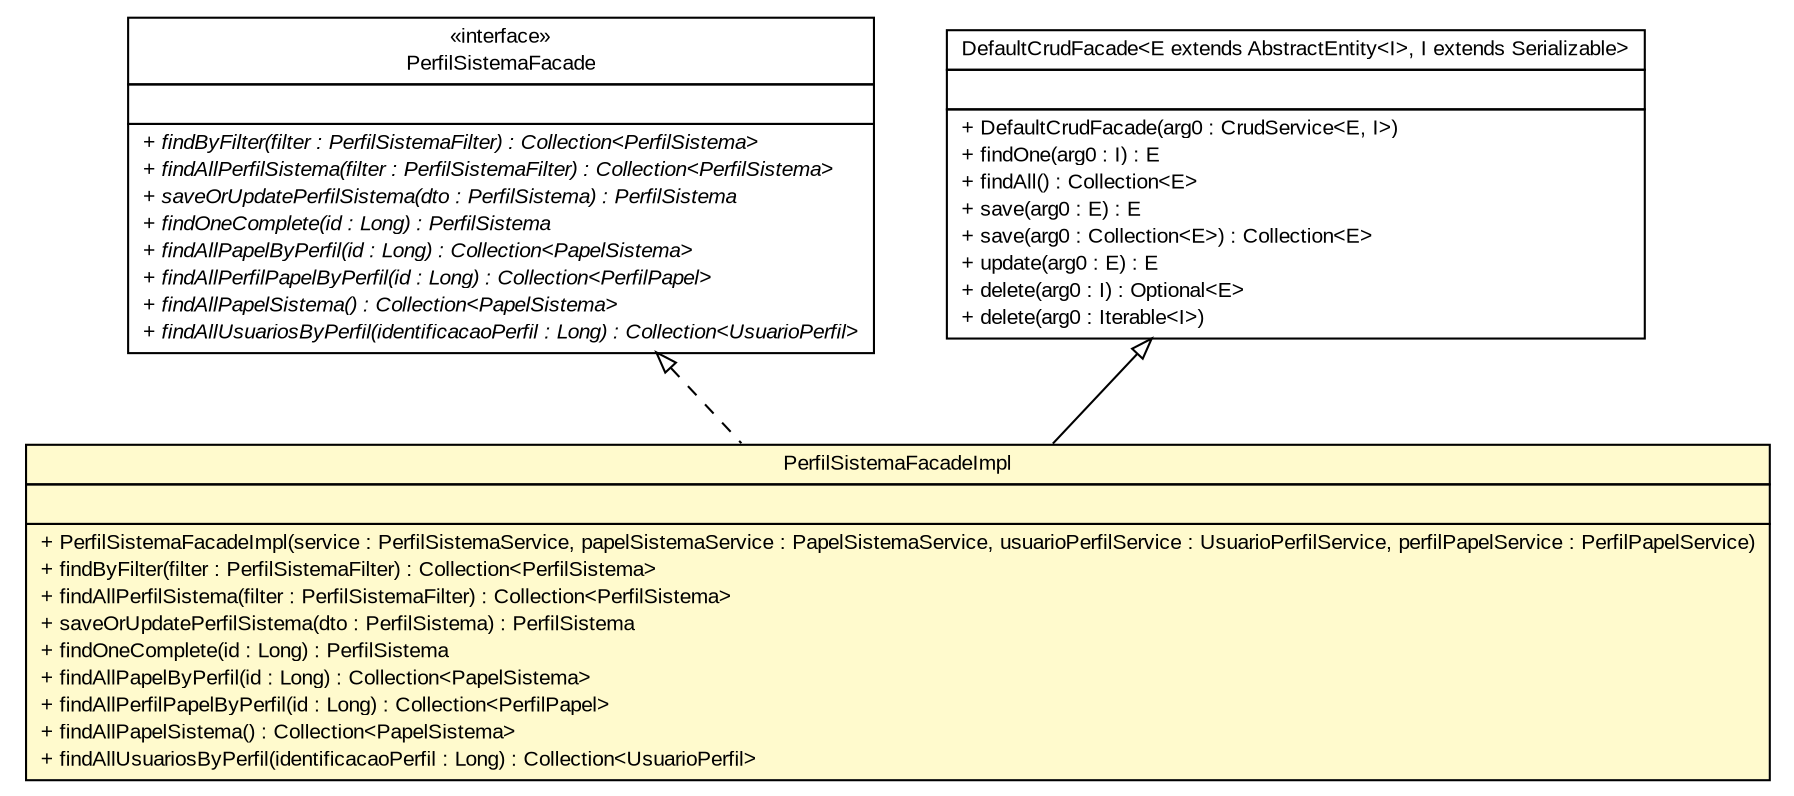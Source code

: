 #!/usr/local/bin/dot
#
# Class diagram 
# Generated by UMLGraph version R5_6 (http://www.umlgraph.org/)
#

digraph G {
	edge [fontname="arial",fontsize=10,labelfontname="arial",labelfontsize=10];
	node [fontname="arial",fontsize=10,shape=plaintext];
	nodesep=0.25;
	ranksep=0.5;
	// br.gov.to.sefaz.seg.business.gestao.facade.PerfilSistemaFacade
	c36568 [label=<<table title="br.gov.to.sefaz.seg.business.gestao.facade.PerfilSistemaFacade" border="0" cellborder="1" cellspacing="0" cellpadding="2" port="p" href="../PerfilSistemaFacade.html">
		<tr><td><table border="0" cellspacing="0" cellpadding="1">
<tr><td align="center" balign="center"> &#171;interface&#187; </td></tr>
<tr><td align="center" balign="center"> PerfilSistemaFacade </td></tr>
		</table></td></tr>
		<tr><td><table border="0" cellspacing="0" cellpadding="1">
<tr><td align="left" balign="left">  </td></tr>
		</table></td></tr>
		<tr><td><table border="0" cellspacing="0" cellpadding="1">
<tr><td align="left" balign="left"><font face="arial italic" point-size="10.0"> + findByFilter(filter : PerfilSistemaFilter) : Collection&lt;PerfilSistema&gt; </font></td></tr>
<tr><td align="left" balign="left"><font face="arial italic" point-size="10.0"> + findAllPerfilSistema(filter : PerfilSistemaFilter) : Collection&lt;PerfilSistema&gt; </font></td></tr>
<tr><td align="left" balign="left"><font face="arial italic" point-size="10.0"> + saveOrUpdatePerfilSistema(dto : PerfilSistema) : PerfilSistema </font></td></tr>
<tr><td align="left" balign="left"><font face="arial italic" point-size="10.0"> + findOneComplete(id : Long) : PerfilSistema </font></td></tr>
<tr><td align="left" balign="left"><font face="arial italic" point-size="10.0"> + findAllPapelByPerfil(id : Long) : Collection&lt;PapelSistema&gt; </font></td></tr>
<tr><td align="left" balign="left"><font face="arial italic" point-size="10.0"> + findAllPerfilPapelByPerfil(id : Long) : Collection&lt;PerfilPapel&gt; </font></td></tr>
<tr><td align="left" balign="left"><font face="arial italic" point-size="10.0"> + findAllPapelSistema() : Collection&lt;PapelSistema&gt; </font></td></tr>
<tr><td align="left" balign="left"><font face="arial italic" point-size="10.0"> + findAllUsuariosByPerfil(identificacaoPerfil : Long) : Collection&lt;UsuarioPerfil&gt; </font></td></tr>
		</table></td></tr>
		</table>>, URL="../PerfilSistemaFacade.html", fontname="arial", fontcolor="black", fontsize=10.0];
	// br.gov.to.sefaz.seg.business.gestao.facade.impl.PerfilSistemaFacadeImpl
	c36582 [label=<<table title="br.gov.to.sefaz.seg.business.gestao.facade.impl.PerfilSistemaFacadeImpl" border="0" cellborder="1" cellspacing="0" cellpadding="2" port="p" bgcolor="lemonChiffon" href="./PerfilSistemaFacadeImpl.html">
		<tr><td><table border="0" cellspacing="0" cellpadding="1">
<tr><td align="center" balign="center"> PerfilSistemaFacadeImpl </td></tr>
		</table></td></tr>
		<tr><td><table border="0" cellspacing="0" cellpadding="1">
<tr><td align="left" balign="left">  </td></tr>
		</table></td></tr>
		<tr><td><table border="0" cellspacing="0" cellpadding="1">
<tr><td align="left" balign="left"> + PerfilSistemaFacadeImpl(service : PerfilSistemaService, papelSistemaService : PapelSistemaService, usuarioPerfilService : UsuarioPerfilService, perfilPapelService : PerfilPapelService) </td></tr>
<tr><td align="left" balign="left"> + findByFilter(filter : PerfilSistemaFilter) : Collection&lt;PerfilSistema&gt; </td></tr>
<tr><td align="left" balign="left"> + findAllPerfilSistema(filter : PerfilSistemaFilter) : Collection&lt;PerfilSistema&gt; </td></tr>
<tr><td align="left" balign="left"> + saveOrUpdatePerfilSistema(dto : PerfilSistema) : PerfilSistema </td></tr>
<tr><td align="left" balign="left"> + findOneComplete(id : Long) : PerfilSistema </td></tr>
<tr><td align="left" balign="left"> + findAllPapelByPerfil(id : Long) : Collection&lt;PapelSistema&gt; </td></tr>
<tr><td align="left" balign="left"> + findAllPerfilPapelByPerfil(id : Long) : Collection&lt;PerfilPapel&gt; </td></tr>
<tr><td align="left" balign="left"> + findAllPapelSistema() : Collection&lt;PapelSistema&gt; </td></tr>
<tr><td align="left" balign="left"> + findAllUsuariosByPerfil(identificacaoPerfil : Long) : Collection&lt;UsuarioPerfil&gt; </td></tr>
		</table></td></tr>
		</table>>, URL="./PerfilSistemaFacadeImpl.html", fontname="arial", fontcolor="black", fontsize=10.0];
	//br.gov.to.sefaz.seg.business.gestao.facade.impl.PerfilSistemaFacadeImpl extends br.gov.to.sefaz.business.facade.impl.DefaultCrudFacade<br.gov.to.sefaz.seg.persistence.entity.PerfilSistema, java.lang.Long>
	c36751:p -> c36582:p [dir=back,arrowtail=empty];
	//br.gov.to.sefaz.seg.business.gestao.facade.impl.PerfilSistemaFacadeImpl implements br.gov.to.sefaz.seg.business.gestao.facade.PerfilSistemaFacade
	c36568:p -> c36582:p [dir=back,arrowtail=empty,style=dashed];
	// br.gov.to.sefaz.business.facade.impl.DefaultCrudFacade<E extends br.gov.to.sefaz.persistence.entity.AbstractEntity<I>, I extends java.io.Serializable>
	c36751 [label=<<table title="br.gov.to.sefaz.business.facade.impl.DefaultCrudFacade" border="0" cellborder="1" cellspacing="0" cellpadding="2" port="p" href="http://java.sun.com/j2se/1.4.2/docs/api/br/gov/to/sefaz/business/facade/impl/DefaultCrudFacade.html">
		<tr><td><table border="0" cellspacing="0" cellpadding="1">
<tr><td align="center" balign="center"> DefaultCrudFacade&lt;E extends AbstractEntity&lt;I&gt;, I extends Serializable&gt; </td></tr>
		</table></td></tr>
		<tr><td><table border="0" cellspacing="0" cellpadding="1">
<tr><td align="left" balign="left">  </td></tr>
		</table></td></tr>
		<tr><td><table border="0" cellspacing="0" cellpadding="1">
<tr><td align="left" balign="left"> + DefaultCrudFacade(arg0 : CrudService&lt;E, I&gt;) </td></tr>
<tr><td align="left" balign="left"> + findOne(arg0 : I) : E </td></tr>
<tr><td align="left" balign="left"> + findAll() : Collection&lt;E&gt; </td></tr>
<tr><td align="left" balign="left"> + save(arg0 : E) : E </td></tr>
<tr><td align="left" balign="left"> + save(arg0 : Collection&lt;E&gt;) : Collection&lt;E&gt; </td></tr>
<tr><td align="left" balign="left"> + update(arg0 : E) : E </td></tr>
<tr><td align="left" balign="left"> + delete(arg0 : I) : Optional&lt;E&gt; </td></tr>
<tr><td align="left" balign="left"> + delete(arg0 : Iterable&lt;I&gt;) </td></tr>
		</table></td></tr>
		</table>>, URL="http://java.sun.com/j2se/1.4.2/docs/api/br/gov/to/sefaz/business/facade/impl/DefaultCrudFacade.html", fontname="arial", fontcolor="black", fontsize=10.0];
}

